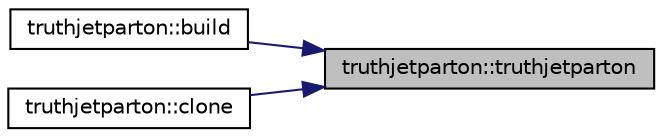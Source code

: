 digraph "truthjetparton::truthjetparton"
{
 // INTERACTIVE_SVG=YES
 // LATEX_PDF_SIZE
  edge [fontname="Helvetica",fontsize="10",labelfontname="Helvetica",labelfontsize="10"];
  node [fontname="Helvetica",fontsize="10",shape=record];
  rankdir="RL";
  Node1 [label="truthjetparton::truthjetparton",height=0.2,width=0.4,color="black", fillcolor="grey75", style="filled", fontcolor="black",tooltip=" "];
  Node1 -> Node2 [dir="back",color="midnightblue",fontsize="10",style="solid",fontname="Helvetica"];
  Node2 [label="truthjetparton::build",height=0.2,width=0.4,color="black", fillcolor="white", style="filled",URL="$classtruthjetparton.html#a167dd1e373ba7391b87378288559065a",tooltip=" "];
  Node1 -> Node3 [dir="back",color="midnightblue",fontsize="10",style="solid",fontname="Helvetica"];
  Node3 [label="truthjetparton::clone",height=0.2,width=0.4,color="black", fillcolor="white", style="filled",URL="$classtruthjetparton.html#aa9bb1b12640e06b49a6f2d3166410ee1",tooltip=" "];
}
